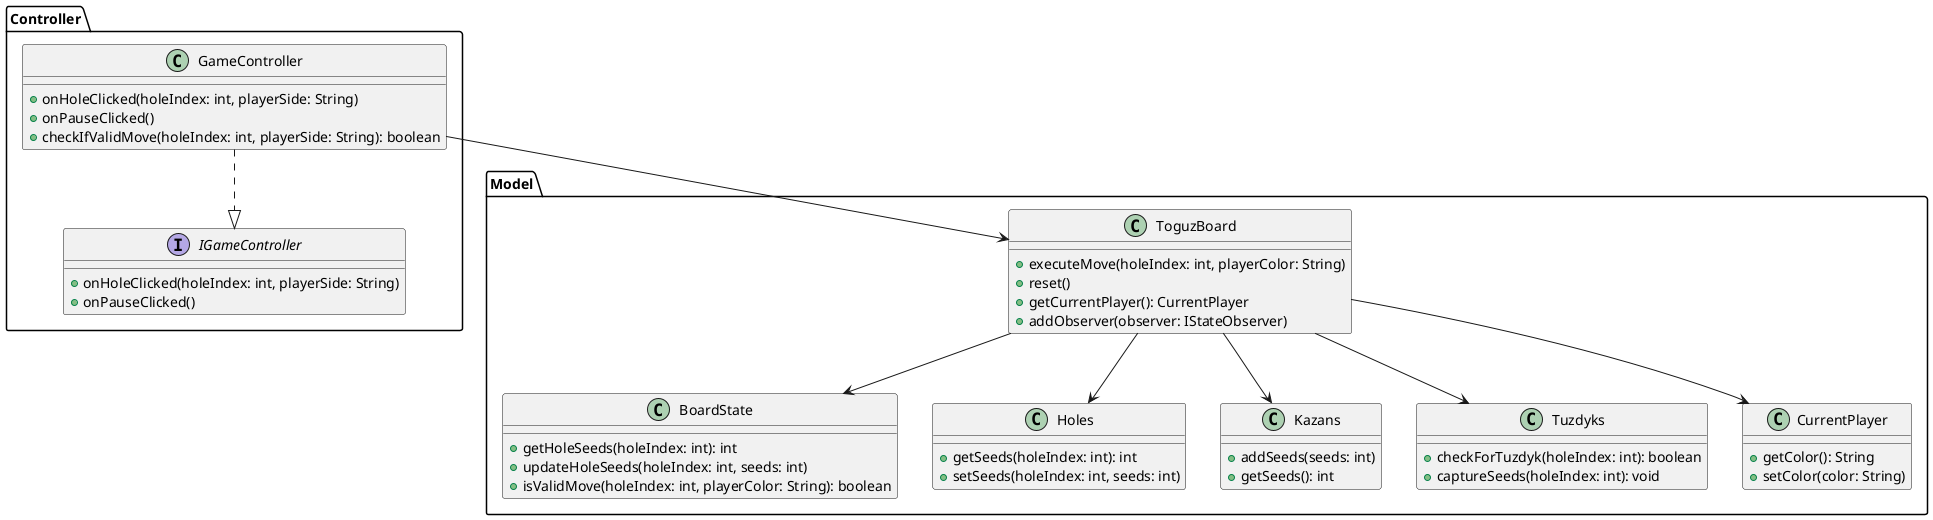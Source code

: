 @startuml class_diagram_model_controller

skinparam componentStyle rectangle

package "Model" {
  class ToguzBoard {
    +executeMove(holeIndex: int, playerColor: String)
    +reset()
    +getCurrentPlayer(): CurrentPlayer
    +addObserver(observer: IStateObserver)
  }

  class BoardState {
    +getHoleSeeds(holeIndex: int): int
    +updateHoleSeeds(holeIndex: int, seeds: int)
    +isValidMove(holeIndex: int, playerColor: String): boolean
  }

  class Holes {
    +getSeeds(holeIndex: int): int
    +setSeeds(holeIndex: int, seeds: int)
  }

  class Kazans {
    +addSeeds(seeds: int)
    +getSeeds(): int
  }

  class Tuzdyks {
    +checkForTuzdyk(holeIndex: int): boolean
    +captureSeeds(holeIndex: int): void
  }

  class CurrentPlayer {
    +getColor(): String
    +setColor(color: String)
  }
}

package "Controller" {
  interface IGameController {
    +onHoleClicked(holeIndex: int, playerSide: String)
    +onPauseClicked()
  }

  class GameController {
    +onHoleClicked(holeIndex: int, playerSide: String)
    +onPauseClicked()
    +checkIfValidMove(holeIndex: int, playerSide: String): boolean
  }
}

ToguzBoard --> BoardState
ToguzBoard --> Holes
ToguzBoard --> Kazans
ToguzBoard --> Tuzdyks
ToguzBoard --> CurrentPlayer

GameController ..|> IGameController
GameController --> ToguzBoard
@enduml
